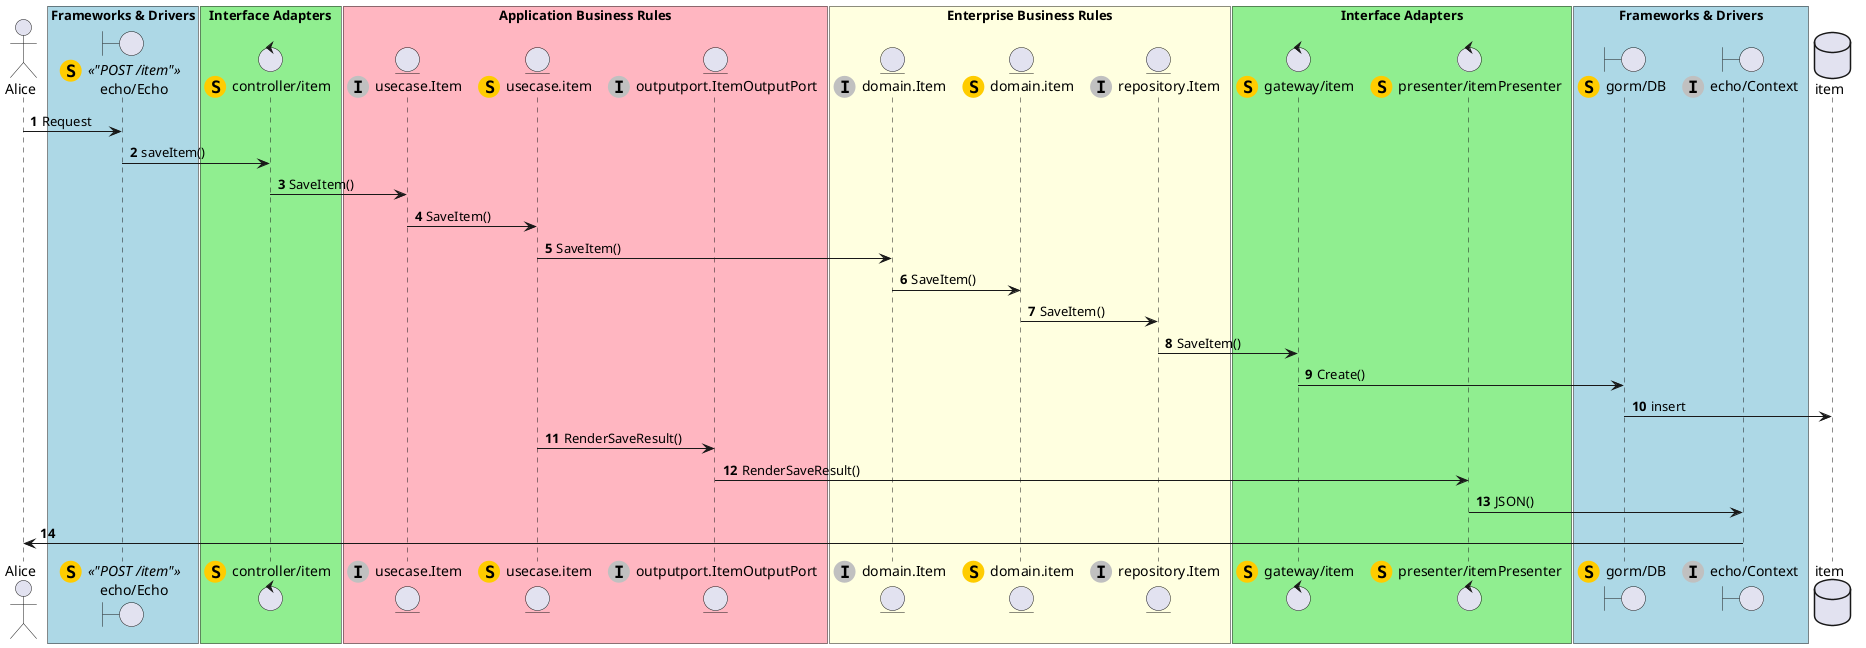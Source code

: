 @startuml ca-sequence
autonumber

actor Alice
box "Frameworks & Drivers" #LightBlue
  boundary "echo/Echo" <<(S,#FFCC00) "POST /item" >>
end box
box "Interface Adapters" #LightGreen
  control "controller/item" <<(S,#FFCC00) >>
end box
box "Application Business Rules" #LightPink
  entity "usecase.Item" << (I,Silver) >>
  entity "usecase.item" << (S,#FFCC00) >>
  entity "outputport.ItemOutputPort" << (I,Silver) >>
end box
box "Enterprise Business Rules" #LightYellow
  entity "domain.Item" << (I,Silver) >>
  entity "domain.item" << (S,#FFCC00) >>
  entity "repository.Item" << (I,Silver) >>
end box
box "Interface Adapters" #LightGreen
  control "gateway/item" <<(S,#FFCC00) >>
  control "presenter/itemPresenter" <<(S,#FFCC00) >>
end box
box "Frameworks & Drivers" #LightBlue
  boundary "gorm/DB" <<(S,#FFCC00) >>
  boundary "echo/Context" <<(I,Silver) >>
end box
database item

Alice -> "echo/Echo": Request
"echo/Echo" -> "controller/item": saveItem()
"controller/item" -> "usecase.Item": SaveItem()
"usecase.Item" -> "usecase.item": SaveItem()
"usecase.item" -> "domain.Item": SaveItem()
"domain.Item" -> "domain.item": SaveItem()
"domain.item" -> "repository.Item": SaveItem()
"repository.Item" -> "gateway/item": SaveItem()
"gateway/item" -> "gorm/DB": Create()
"gorm/DB" -> item: insert
"usecase.item" -> "outputport.ItemOutputPort": RenderSaveResult()
"outputport.ItemOutputPort" -> "presenter/itemPresenter": RenderSaveResult()
"presenter/itemPresenter" -> "echo/Context": JSON()
"echo/Context" -> Alice

@enduml